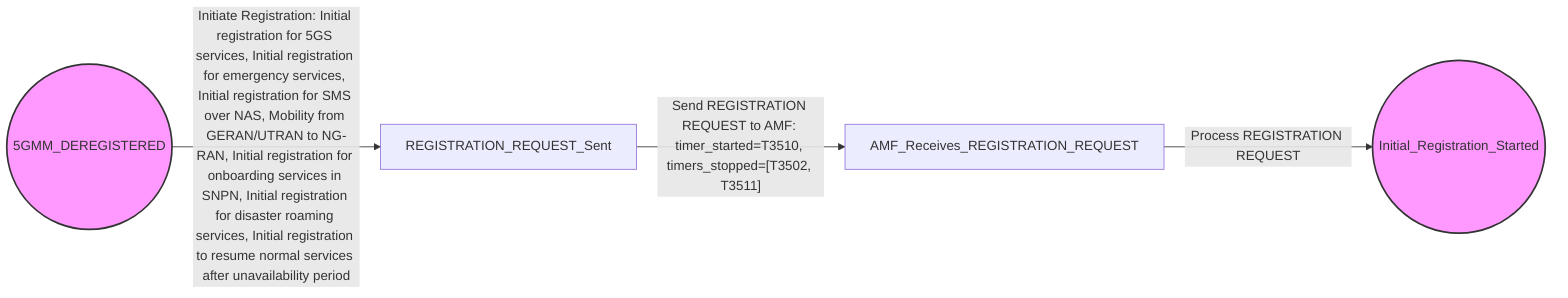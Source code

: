 graph LR
    5GMM_DEREGISTERED((5GMM_DEREGISTERED))
    REGISTRATION_REQUEST_Sent[REGISTRATION_REQUEST_Sent]
    AMF_Receives_REGISTRATION_REQUEST[AMF_Receives_REGISTRATION_REQUEST]
    Initial_Registration_Started((Initial_Registration_Started))

    5GMM_DEREGISTERED -- Initiate Registration: Initial registration for 5GS services, Initial registration for emergency services, Initial registration for SMS over NAS, Mobility from GERAN/UTRAN to NG-RAN, Initial registration for onboarding services in SNPN, Initial registration for disaster roaming services, Initial registration to resume normal services after unavailability period  --> REGISTRATION_REQUEST_Sent

    REGISTRATION_REQUEST_Sent -- Send REGISTRATION REQUEST to AMF: timer_started=T3510, timers_stopped=[T3502, T3511] --> AMF_Receives_REGISTRATION_REQUEST

    AMF_Receives_REGISTRATION_REQUEST -- Process REGISTRATION REQUEST --> Initial_Registration_Started
    style 5GMM_DEREGISTERED fill:#f9f,stroke:#333,stroke-width:2px
    style Initial_Registration_Started fill:#f9f,stroke:#333,stroke-width:2px